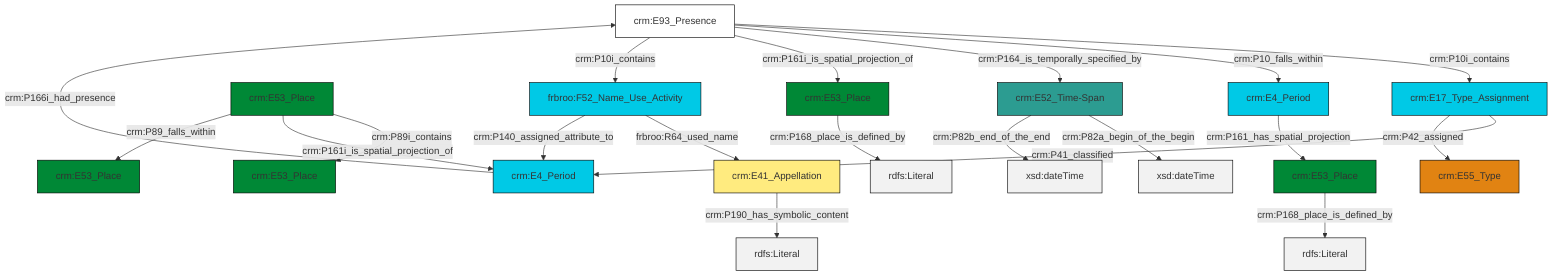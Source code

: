 graph TD
classDef Literal fill:#f2f2f2,stroke:#000000;
classDef CRM_Entity fill:#FFFFFF,stroke:#000000;
classDef Temporal_Entity fill:#00C9E6, stroke:#000000;
classDef Type fill:#E18312, stroke:#000000;
classDef Time-Span fill:#2C9C91, stroke:#000000;
classDef Appellation fill:#FFEB7F, stroke:#000000;
classDef Place fill:#008836, stroke:#000000;
classDef Persistent_Item fill:#B266B2, stroke:#000000;
classDef Conceptual_Object fill:#FFD700, stroke:#000000;
classDef Physical_Thing fill:#D2B48C, stroke:#000000;
classDef Actor fill:#f58aad, stroke:#000000;
classDef PC_Classes fill:#4ce600, stroke:#000000;
classDef Multi fill:#cccccc,stroke:#000000;

0["crm:E93_Presence"]:::CRM_Entity -->|crm:P10i_contains| 1["crm:E17_Type_Assignment"]:::Temporal_Entity
4["crm:E53_Place"]:::Place -->|crm:P89i_contains| 2["crm:E53_Place"]:::Place
4["crm:E53_Place"]:::Place -->|crm:P161i_is_spatial_projection_of| 6["crm:E4_Period"]:::Temporal_Entity
0["crm:E93_Presence"]:::CRM_Entity -->|crm:P10_falls_within| 7["crm:E4_Period"]:::Temporal_Entity
0["crm:E93_Presence"]:::CRM_Entity -->|crm:P164_is_temporally_specified_by| 8["crm:E52_Time-Span"]:::Time-Span
11["crm:E53_Place"]:::Place -->|crm:P168_place_is_defined_by| 12[rdfs:Literal]:::Literal
13["crm:E53_Place"]:::Place -->|crm:P168_place_is_defined_by| 14[rdfs:Literal]:::Literal
8["crm:E52_Time-Span"]:::Time-Span -->|crm:P82a_begin_of_the_begin| 17[xsd:dateTime]:::Literal
0["crm:E93_Presence"]:::CRM_Entity -->|crm:P161i_is_spatial_projection_of| 13["crm:E53_Place"]:::Place
15["frbroo:F52_Name_Use_Activity"]:::Temporal_Entity -->|frbroo:R64_used_name| 19["crm:E41_Appellation"]:::Appellation
0["crm:E93_Presence"]:::CRM_Entity -->|crm:P10i_contains| 15["frbroo:F52_Name_Use_Activity"]:::Temporal_Entity
19["crm:E41_Appellation"]:::Appellation -->|crm:P190_has_symbolic_content| 21[rdfs:Literal]:::Literal
1["crm:E17_Type_Assignment"]:::Temporal_Entity -->|crm:P41_classified| 6["crm:E4_Period"]:::Temporal_Entity
8["crm:E52_Time-Span"]:::Time-Span -->|crm:P82b_end_of_the_end| 24[xsd:dateTime]:::Literal
7["crm:E4_Period"]:::Temporal_Entity -->|crm:P161_has_spatial_projection| 11["crm:E53_Place"]:::Place
1["crm:E17_Type_Assignment"]:::Temporal_Entity -->|crm:P42_assigned| 25["crm:E55_Type"]:::Type
6["crm:E4_Period"]:::Temporal_Entity -->|crm:P166i_had_presence| 0["crm:E93_Presence"]:::CRM_Entity
15["frbroo:F52_Name_Use_Activity"]:::Temporal_Entity -->|crm:P140_assigned_attribute_to| 6["crm:E4_Period"]:::Temporal_Entity
4["crm:E53_Place"]:::Place -->|crm:P89_falls_within| 9["crm:E53_Place"]:::Place